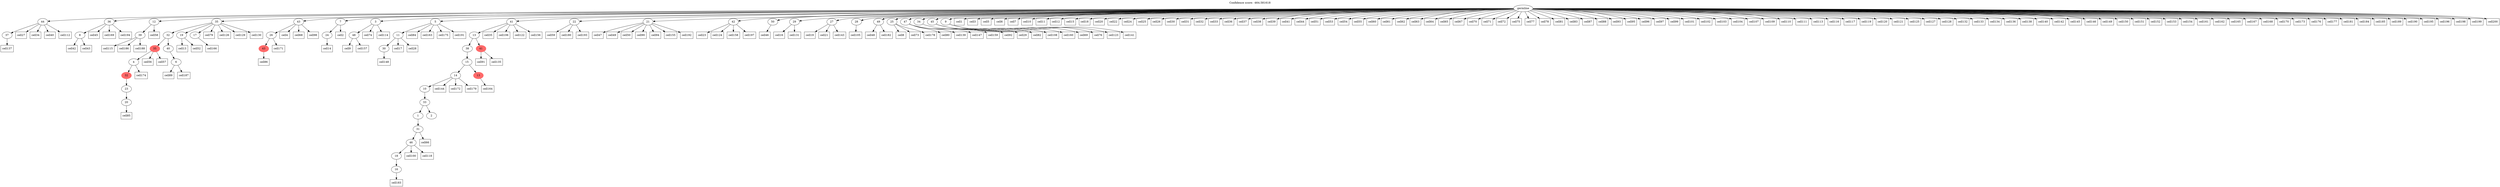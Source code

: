 digraph g {
	"51" -> "52";
	"52" [label="37"];
	"48" -> "49";
	"49" [label="8"];
	"45" -> "46";
	"46" [label="39"];
	"40" -> "41";
	"41" [label="20"];
	"39" -> "40";
	"40" [label="23"];
	"38" -> "39";
	"39" [color=indianred1, style=filled, label="32"];
	"37" -> "38";
	"38" [label="4"];
	"35" -> "36";
	"36" [label="6"];
	"34" -> "35";
	"35" [label="40"];
	"34" -> "37";
	"37" [color=indianred1, style=filled, label="35"];
	"33" -> "34";
	"34" [label="32"];
	"33" -> "42";
	"42" [label="19"];
	"33" -> "43";
	"43" [label="17"];
	"29" -> "30";
	"30" [color=indianred1, style=filled, label="43"];
	"28" -> "29";
	"29" [label="26"];
	"25" -> "26";
	"26" [label="24"];
	"23" -> "24";
	"24" [label="48"];
	"18" -> "19";
	"19" [label="30"];
	"17" -> "18";
	"18" [label="11"];
	"14" -> "15";
	"15" [label="16"];
	"13" -> "14";
	"14" [label="18"];
	"12" -> "13";
	"13" [label="46"];
	"11" -> "12";
	"12" [label="31"];
	"9" -> "10";
	"10" [label="2"];
	"9" -> "11";
	"11" [label="1"];
	"8" -> "9";
	"9" [label="33"];
	"7" -> "8";
	"8" [label="10"];
	"6" -> "7";
	"7" [label="14"];
	"6" -> "16";
	"16" [color=indianred1, style=filled, label="13"];
	"5" -> "6";
	"6" [label="15"];
	"3" -> "4";
	"4" [color=indianred1, style=filled, label="41"];
	"3" -> "5";
	"5" [label="38"];
	"2" -> "3";
	"3" [label="13"];
	"0" -> "1";
	"1" [label="22"];
	"0" -> "2";
	"2" [label="41"];
	"0" -> "17";
	"17" [label="5"];
	"0" -> "20";
	"20" [label="21"];
	"0" -> "21";
	"21" [label="42"];
	"0" -> "22";
	"22" [label="50"];
	"0" -> "23";
	"23" [label="3"];
	"0" -> "25";
	"25" [label="7"];
	"0" -> "27";
	"27" [label="29"];
	"0" -> "28";
	"28" [label="43"];
	"0" -> "31";
	"31" [label="27"];
	"0" -> "32";
	"32" [label="28"];
	"0" -> "33";
	"33" [label="35"];
	"0" -> "44";
	"44" [label="49"];
	"0" -> "45";
	"45" [label="12"];
	"0" -> "47";
	"47" [label="25"];
	"0" -> "48";
	"48" [label="36"];
	"0" -> "50";
	"50" [label="47"];
	"0" -> "51";
	"51" [label="44"];
	"0" -> "53";
	"53" [label="34"];
	"0" -> "54";
	"54" [label="45"];
	"0" -> "55";
	"55" [label="9"];
	"0" [label="germline"];
	"0" -> "cell1";
	"cell1" [shape=box];
	"25" -> "cell2";
	"cell2" [shape=box];
	"0" -> "cell3";
	"cell3" [shape=box];
	"28" -> "cell4";
	"cell4" [shape=box];
	"0" -> "cell5";
	"cell5" [shape=box];
	"0" -> "cell6";
	"cell6" [shape=box];
	"0" -> "cell7";
	"cell7" [shape=box];
	"47" -> "cell8";
	"cell8" [shape=box];
	"24" -> "cell9";
	"cell9" [shape=box];
	"0" -> "cell10";
	"cell10" [shape=box];
	"0" -> "cell11";
	"cell11" [shape=box];
	"0" -> "cell12";
	"cell12" [shape=box];
	"42" -> "cell13";
	"cell13" [shape=box];
	"26" -> "cell14";
	"cell14" [shape=box];
	"0" -> "cell15";
	"cell15" [shape=box];
	"27" -> "cell16";
	"cell16" [shape=box];
	"18" -> "cell17";
	"cell17" [shape=box];
	"0" -> "cell18";
	"cell18" [shape=box];
	"31" -> "cell19";
	"cell19" [shape=box];
	"0" -> "cell20";
	"cell20" [shape=box];
	"31" -> "cell21";
	"cell21" [shape=box];
	"0" -> "cell22";
	"cell22" [shape=box];
	"21" -> "cell23";
	"cell23" [shape=box];
	"0" -> "cell24";
	"cell24" [shape=box];
	"0" -> "cell25";
	"cell25" [shape=box];
	"0" -> "cell26";
	"cell26" [shape=box];
	"51" -> "cell27";
	"cell27" [shape=box];
	"18" -> "cell28";
	"cell28" [shape=box];
	"54" -> "cell29";
	"cell29" [shape=box];
	"0" -> "cell30";
	"cell30" [shape=box];
	"0" -> "cell31";
	"cell31" [shape=box];
	"0" -> "cell32";
	"cell32" [shape=box];
	"0" -> "cell33";
	"cell33" [shape=box];
	"51" -> "cell34";
	"cell34" [shape=box];
	"2" -> "cell35";
	"cell35" [shape=box];
	"0" -> "cell36";
	"cell36" [shape=box];
	"0" -> "cell37";
	"cell37" [shape=box];
	"0" -> "cell38";
	"cell38" [shape=box];
	"0" -> "cell39";
	"cell39" [shape=box];
	"51" -> "cell40";
	"cell40" [shape=box];
	"0" -> "cell41";
	"cell41" [shape=box];
	"49" -> "cell42";
	"cell42" [shape=box];
	"49" -> "cell43";
	"cell43" [shape=box];
	"0" -> "cell44";
	"cell44" [shape=box];
	"48" -> "cell45";
	"cell45" [shape=box];
	"22" -> "cell46";
	"cell46" [shape=box];
	"20" -> "cell47";
	"cell47" [shape=box];
	"44" -> "cell48";
	"cell48" [shape=box];
	"20" -> "cell49";
	"cell49" [shape=box];
	"20" -> "cell50";
	"cell50" [shape=box];
	"0" -> "cell51";
	"cell51" [shape=box];
	"42" -> "cell52";
	"cell52" [shape=box];
	"0" -> "cell53";
	"cell53" [shape=box];
	"0" -> "cell54";
	"cell54" [shape=box];
	"0" -> "cell55";
	"cell55" [shape=box];
	"37" -> "cell56";
	"cell56" [shape=box];
	"37" -> "cell57";
	"cell57" [shape=box];
	"45" -> "cell58";
	"cell58" [shape=box];
	"1" -> "cell59";
	"cell59" [shape=box];
	"0" -> "cell60";
	"cell60" [shape=box];
	"0" -> "cell61";
	"cell61" [shape=box];
	"0" -> "cell62";
	"cell62" [shape=box];
	"0" -> "cell63";
	"cell63" [shape=box];
	"0" -> "cell64";
	"cell64" [shape=box];
	"0" -> "cell65";
	"cell65" [shape=box];
	"12" -> "cell66";
	"cell66" [shape=box];
	"0" -> "cell67";
	"cell67" [shape=box];
	"28" -> "cell68";
	"cell68" [shape=box];
	"55" -> "cell69";
	"cell69" [shape=box];
	"0" -> "cell70";
	"cell70" [shape=box];
	"0" -> "cell71";
	"cell71" [shape=box];
	"0" -> "cell72";
	"cell72" [shape=box];
	"47" -> "cell73";
	"cell73" [shape=box];
	"23" -> "cell74";
	"cell74" [shape=box];
	"0" -> "cell75";
	"cell75" [shape=box];
	"55" -> "cell76";
	"cell76" [shape=box];
	"0" -> "cell77";
	"cell77" [shape=box];
	"0" -> "cell78";
	"cell78" [shape=box];
	"33" -> "cell79";
	"cell79" [shape=box];
	"50" -> "cell80";
	"cell80" [shape=box];
	"0" -> "cell81";
	"cell81" [shape=box];
	"54" -> "cell82";
	"cell82" [shape=box];
	"0" -> "cell83";
	"cell83" [shape=box];
	"17" -> "cell84";
	"cell84" [shape=box];
	"41" -> "cell85";
	"cell85" [shape=box];
	"30" -> "cell86";
	"cell86" [shape=box];
	"0" -> "cell87";
	"cell87" [shape=box];
	"0" -> "cell88";
	"cell88" [shape=box];
	"36" -> "cell89";
	"cell89" [shape=box];
	"20" -> "cell90";
	"cell90" [shape=box];
	"4" -> "cell91";
	"cell91" [shape=box];
	"53" -> "cell92";
	"cell92" [shape=box];
	"0" -> "cell93";
	"cell93" [shape=box];
	"20" -> "cell94";
	"cell94" [shape=box];
	"0" -> "cell95";
	"cell95" [shape=box];
	"0" -> "cell96";
	"cell96" [shape=box];
	"0" -> "cell97";
	"cell97" [shape=box];
	"28" -> "cell98";
	"cell98" [shape=box];
	"0" -> "cell99";
	"cell99" [shape=box];
	"13" -> "cell100";
	"cell100" [shape=box];
	"0" -> "cell101";
	"cell101" [shape=box];
	"0" -> "cell102";
	"cell102" [shape=box];
	"0" -> "cell103";
	"cell103" [shape=box];
	"0" -> "cell104";
	"cell104" [shape=box];
	"32" -> "cell105";
	"cell105" [shape=box];
	"2" -> "cell106";
	"cell106" [shape=box];
	"0" -> "cell107";
	"cell107" [shape=box];
	"54" -> "cell108";
	"cell108" [shape=box];
	"0" -> "cell109";
	"cell109" [shape=box];
	"0" -> "cell110";
	"cell110" [shape=box];
	"0" -> "cell111";
	"cell111" [shape=box];
	"51" -> "cell112";
	"cell112" [shape=box];
	"0" -> "cell113";
	"cell113" [shape=box];
	"23" -> "cell114";
	"cell114" [shape=box];
	"46" -> "cell115";
	"cell115" [shape=box];
	"0" -> "cell116";
	"cell116" [shape=box];
	"0" -> "cell117";
	"cell117" [shape=box];
	"13" -> "cell118";
	"cell118" [shape=box];
	"0" -> "cell119";
	"cell119" [shape=box];
	"0" -> "cell120";
	"cell120" [shape=box];
	"0" -> "cell121";
	"cell121" [shape=box];
	"2" -> "cell122";
	"cell122" [shape=box];
	"55" -> "cell123";
	"cell123" [shape=box];
	"21" -> "cell124";
	"cell124" [shape=box];
	"0" -> "cell125";
	"cell125" [shape=box];
	"33" -> "cell126";
	"cell126" [shape=box];
	"0" -> "cell127";
	"cell127" [shape=box];
	"0" -> "cell128";
	"cell128" [shape=box];
	"33" -> "cell129";
	"cell129" [shape=box];
	"33" -> "cell130";
	"cell130" [shape=box];
	"27" -> "cell131";
	"cell131" [shape=box];
	"0" -> "cell132";
	"cell132" [shape=box];
	"0" -> "cell133";
	"cell133" [shape=box];
	"0" -> "cell134";
	"cell134" [shape=box];
	"4" -> "cell135";
	"cell135" [shape=box];
	"0" -> "cell136";
	"cell136" [shape=box];
	"52" -> "cell137";
	"cell137" [shape=box];
	"0" -> "cell138";
	"cell138" [shape=box];
	"50" -> "cell139";
	"cell139" [shape=box];
	"0" -> "cell140";
	"cell140" [shape=box];
	"55" -> "cell141";
	"cell141" [shape=box];
	"0" -> "cell142";
	"cell142" [shape=box];
	"31" -> "cell143";
	"cell143" [shape=box];
	"7" -> "cell144";
	"cell144" [shape=box];
	"0" -> "cell145";
	"cell145" [shape=box];
	"0" -> "cell146";
	"cell146" [shape=box];
	"50" -> "cell147";
	"cell147" [shape=box];
	"19" -> "cell148";
	"cell148" [shape=box];
	"0" -> "cell149";
	"cell149" [shape=box];
	"0" -> "cell150";
	"cell150" [shape=box];
	"0" -> "cell151";
	"cell151" [shape=box];
	"0" -> "cell152";
	"cell152" [shape=box];
	"0" -> "cell153";
	"cell153" [shape=box];
	"0" -> "cell154";
	"cell154" [shape=box];
	"20" -> "cell155";
	"cell155" [shape=box];
	"2" -> "cell156";
	"cell156" [shape=box];
	"24" -> "cell157";
	"cell157" [shape=box];
	"21" -> "cell158";
	"cell158" [shape=box];
	"50" -> "cell159";
	"cell159" [shape=box];
	"54" -> "cell160";
	"cell160" [shape=box];
	"0" -> "cell161";
	"cell161" [shape=box];
	"0" -> "cell162";
	"cell162" [shape=box];
	"17" -> "cell163";
	"cell163" [shape=box];
	"16" -> "cell164";
	"cell164" [shape=box];
	"0" -> "cell165";
	"cell165" [shape=box];
	"43" -> "cell166";
	"cell166" [shape=box];
	"0" -> "cell167";
	"cell167" [shape=box];
	"0" -> "cell168";
	"cell168" [shape=box];
	"48" -> "cell169";
	"cell169" [shape=box];
	"0" -> "cell170";
	"cell170" [shape=box];
	"29" -> "cell171";
	"cell171" [shape=box];
	"7" -> "cell172";
	"cell172" [shape=box];
	"0" -> "cell173";
	"cell173" [shape=box];
	"38" -> "cell174";
	"cell174" [shape=box];
	"17" -> "cell175";
	"cell175" [shape=box];
	"0" -> "cell176";
	"cell176" [shape=box];
	"0" -> "cell177";
	"cell177" [shape=box];
	"47" -> "cell178";
	"cell178" [shape=box];
	"7" -> "cell179";
	"cell179" [shape=box];
	"1" -> "cell180";
	"cell180" [shape=box];
	"0" -> "cell181";
	"cell181" [shape=box];
	"44" -> "cell182";
	"cell182" [shape=box];
	"15" -> "cell183";
	"cell183" [shape=box];
	"0" -> "cell184";
	"cell184" [shape=box];
	"0" -> "cell185";
	"cell185" [shape=box];
	"46" -> "cell186";
	"cell186" [shape=box];
	"36" -> "cell187";
	"cell187" [shape=box];
	"46" -> "cell188";
	"cell188" [shape=box];
	"0" -> "cell189";
	"cell189" [shape=box];
	"0" -> "cell190";
	"cell190" [shape=box];
	"17" -> "cell191";
	"cell191" [shape=box];
	"20" -> "cell192";
	"cell192" [shape=box];
	"1" -> "cell193";
	"cell193" [shape=box];
	"48" -> "cell194";
	"cell194" [shape=box];
	"0" -> "cell195";
	"cell195" [shape=box];
	"0" -> "cell196";
	"cell196" [shape=box];
	"21" -> "cell197";
	"cell197" [shape=box];
	"0" -> "cell198";
	"cell198" [shape=box];
	"0" -> "cell199";
	"cell199" [shape=box];
	"0" -> "cell200";
	"cell200" [shape=box];
	labelloc="t";
	label="Confidence score: -464.581618";
}
